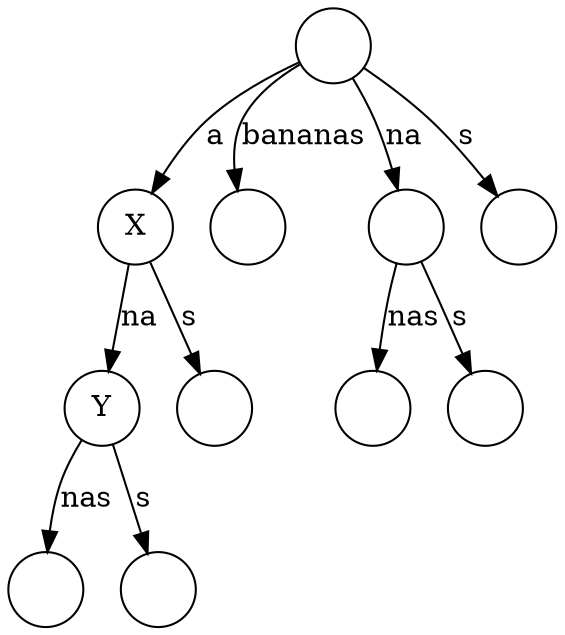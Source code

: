 digraph G{
    margin=0;
	node[shape=circle]
	t[label=""];
	ta[label="X"];
	tana[label="Y"];
	tananas[label=""];
	tana->tananas[label="nas"]
	tanas[label=""];
	tana->tanas[label="s"]
	ta->tana[label="na"]
	tas[label=""];
	ta->tas[label="s"]
	t->ta[label="a"]
	tbananas[label=""];
	t->tbananas[label="bananas"]
	tna[label=""];
	tnanas[label=""];
	tna->tnanas[label="nas"]
	tnas[label=""];
	tna->tnas[label="s"]
	t->tna[label="na"]
	ts[label=""];
	t->ts[label="s"]
}
